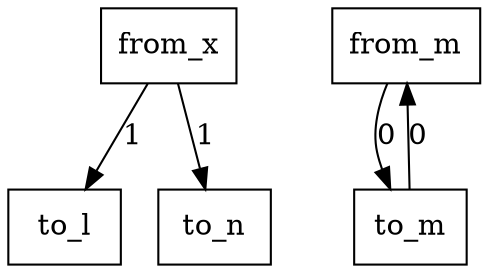 digraph {
    graph [rankdir=TB
          ,bgcolor=transparent];
    node [shape=box
         ,fillcolor=white
         ,style=filled];
    0 [label=<from_x>];
    1 [label=<from_m>];
    2 [label=<to_l>];
    3 [label=<to_n>];
    4 [label=<to_m>];
    0 -> 2 [label=1];
    0 -> 3 [label=1];
    1 -> 4 [label=0];
    4 -> 1 [label=0];
}
